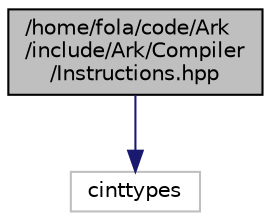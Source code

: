 digraph "/home/fola/code/Ark/include/Ark/Compiler/Instructions.hpp"
{
 // INTERACTIVE_SVG=YES
 // LATEX_PDF_SIZE
  edge [fontname="Helvetica",fontsize="10",labelfontname="Helvetica",labelfontsize="10"];
  node [fontname="Helvetica",fontsize="10",shape=record];
  Node1 [label="/home/fola/code/Ark\l/include/Ark/Compiler\l/Instructions.hpp",height=0.2,width=0.4,color="black", fillcolor="grey75", style="filled", fontcolor="black",tooltip="The different instructions used by the compiler and virtual machine."];
  Node1 -> Node2 [color="midnightblue",fontsize="10",style="solid",fontname="Helvetica"];
  Node2 [label="cinttypes",height=0.2,width=0.4,color="grey75", fillcolor="white", style="filled",tooltip=" "];
}
